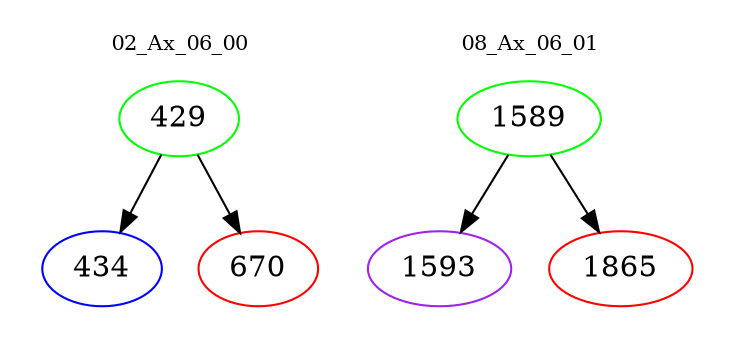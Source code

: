 digraph{
subgraph cluster_0 {
color = white
label = "02_Ax_06_00";
fontsize=10;
T0_429 [label="429", color="green"]
T0_429 -> T0_434 [color="black"]
T0_434 [label="434", color="blue"]
T0_429 -> T0_670 [color="black"]
T0_670 [label="670", color="red"]
}
subgraph cluster_1 {
color = white
label = "08_Ax_06_01";
fontsize=10;
T1_1589 [label="1589", color="green"]
T1_1589 -> T1_1593 [color="black"]
T1_1593 [label="1593", color="purple"]
T1_1589 -> T1_1865 [color="black"]
T1_1865 [label="1865", color="red"]
}
}

